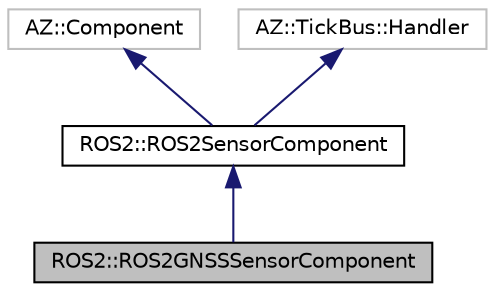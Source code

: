 digraph "ROS2::ROS2GNSSSensorComponent"
{
 // LATEX_PDF_SIZE
  edge [fontname="Helvetica",fontsize="10",labelfontname="Helvetica",labelfontsize="10"];
  node [fontname="Helvetica",fontsize="10",shape=record];
  Node1 [label="ROS2::ROS2GNSSSensorComponent",height=0.2,width=0.4,color="black", fillcolor="grey75", style="filled", fontcolor="black",tooltip=" "];
  Node2 -> Node1 [dir="back",color="midnightblue",fontsize="10",style="solid",fontname="Helvetica"];
  Node2 [label="ROS2::ROS2SensorComponent",height=0.2,width=0.4,color="black", fillcolor="white", style="filled",URL="$class_r_o_s2_1_1_r_o_s2_sensor_component.html",tooltip=" "];
  Node3 -> Node2 [dir="back",color="midnightblue",fontsize="10",style="solid",fontname="Helvetica"];
  Node3 [label="AZ::Component",height=0.2,width=0.4,color="grey75", fillcolor="white", style="filled",tooltip=" "];
  Node4 -> Node2 [dir="back",color="midnightblue",fontsize="10",style="solid",fontname="Helvetica"];
  Node4 [label="AZ::TickBus::Handler",height=0.2,width=0.4,color="grey75", fillcolor="white", style="filled",tooltip=" "];
}
